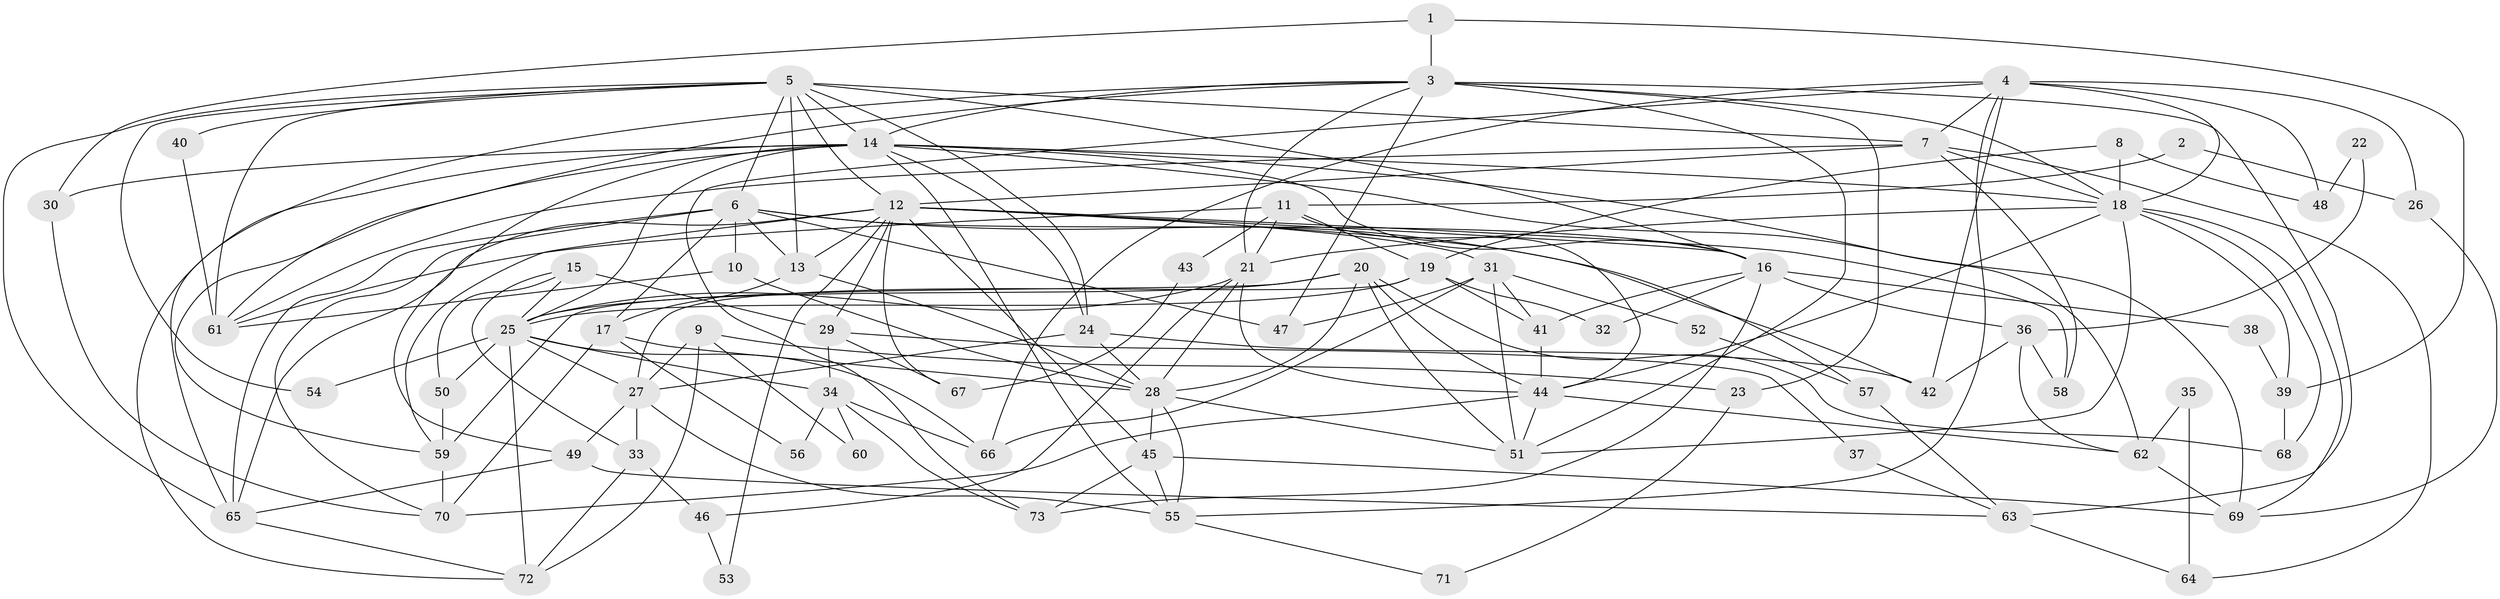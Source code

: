 // original degree distribution, {3: 0.21666666666666667, 2: 0.18333333333333332, 4: 0.23333333333333334, 7: 0.041666666666666664, 5: 0.20833333333333334, 6: 0.10833333333333334, 8: 0.008333333333333333}
// Generated by graph-tools (version 1.1) at 2025/51/03/04/25 22:51:24]
// undirected, 73 vertices, 178 edges
graph export_dot {
  node [color=gray90,style=filled];
  1;
  2;
  3;
  4;
  5;
  6;
  7;
  8;
  9;
  10;
  11;
  12;
  13;
  14;
  15;
  16;
  17;
  18;
  19;
  20;
  21;
  22;
  23;
  24;
  25;
  26;
  27;
  28;
  29;
  30;
  31;
  32;
  33;
  34;
  35;
  36;
  37;
  38;
  39;
  40;
  41;
  42;
  43;
  44;
  45;
  46;
  47;
  48;
  49;
  50;
  51;
  52;
  53;
  54;
  55;
  56;
  57;
  58;
  59;
  60;
  61;
  62;
  63;
  64;
  65;
  66;
  67;
  68;
  69;
  70;
  71;
  72;
  73;
  1 -- 3 [weight=1.0];
  1 -- 30 [weight=1.0];
  1 -- 39 [weight=1.0];
  2 -- 11 [weight=1.0];
  2 -- 26 [weight=1.0];
  3 -- 14 [weight=1.0];
  3 -- 18 [weight=2.0];
  3 -- 21 [weight=2.0];
  3 -- 23 [weight=1.0];
  3 -- 47 [weight=1.0];
  3 -- 51 [weight=1.0];
  3 -- 61 [weight=1.0];
  3 -- 63 [weight=1.0];
  3 -- 72 [weight=1.0];
  4 -- 7 [weight=1.0];
  4 -- 18 [weight=1.0];
  4 -- 26 [weight=1.0];
  4 -- 42 [weight=1.0];
  4 -- 48 [weight=1.0];
  4 -- 55 [weight=1.0];
  4 -- 66 [weight=1.0];
  4 -- 73 [weight=1.0];
  5 -- 6 [weight=1.0];
  5 -- 7 [weight=1.0];
  5 -- 12 [weight=1.0];
  5 -- 13 [weight=1.0];
  5 -- 14 [weight=1.0];
  5 -- 16 [weight=1.0];
  5 -- 24 [weight=1.0];
  5 -- 40 [weight=1.0];
  5 -- 54 [weight=1.0];
  5 -- 61 [weight=1.0];
  5 -- 65 [weight=1.0];
  6 -- 10 [weight=1.0];
  6 -- 13 [weight=1.0];
  6 -- 16 [weight=1.0];
  6 -- 17 [weight=1.0];
  6 -- 42 [weight=1.0];
  6 -- 47 [weight=1.0];
  6 -- 65 [weight=1.0];
  6 -- 70 [weight=1.0];
  7 -- 12 [weight=1.0];
  7 -- 18 [weight=1.0];
  7 -- 58 [weight=1.0];
  7 -- 61 [weight=1.0];
  7 -- 64 [weight=1.0];
  8 -- 18 [weight=2.0];
  8 -- 19 [weight=1.0];
  8 -- 48 [weight=1.0];
  9 -- 23 [weight=1.0];
  9 -- 27 [weight=1.0];
  9 -- 60 [weight=1.0];
  9 -- 72 [weight=1.0];
  10 -- 28 [weight=1.0];
  10 -- 61 [weight=1.0];
  11 -- 19 [weight=1.0];
  11 -- 21 [weight=1.0];
  11 -- 43 [weight=1.0];
  11 -- 44 [weight=1.0];
  11 -- 61 [weight=1.0];
  12 -- 13 [weight=1.0];
  12 -- 16 [weight=3.0];
  12 -- 29 [weight=1.0];
  12 -- 31 [weight=1.0];
  12 -- 45 [weight=1.0];
  12 -- 53 [weight=1.0];
  12 -- 57 [weight=1.0];
  12 -- 58 [weight=2.0];
  12 -- 59 [weight=1.0];
  12 -- 65 [weight=1.0];
  12 -- 67 [weight=1.0];
  13 -- 17 [weight=1.0];
  13 -- 28 [weight=1.0];
  14 -- 16 [weight=1.0];
  14 -- 18 [weight=2.0];
  14 -- 24 [weight=1.0];
  14 -- 25 [weight=1.0];
  14 -- 30 [weight=1.0];
  14 -- 49 [weight=1.0];
  14 -- 55 [weight=1.0];
  14 -- 59 [weight=1.0];
  14 -- 62 [weight=1.0];
  14 -- 65 [weight=1.0];
  14 -- 69 [weight=1.0];
  15 -- 25 [weight=1.0];
  15 -- 29 [weight=1.0];
  15 -- 33 [weight=1.0];
  15 -- 50 [weight=1.0];
  16 -- 32 [weight=2.0];
  16 -- 36 [weight=1.0];
  16 -- 38 [weight=1.0];
  16 -- 41 [weight=1.0];
  16 -- 73 [weight=1.0];
  17 -- 28 [weight=1.0];
  17 -- 56 [weight=1.0];
  17 -- 70 [weight=1.0];
  18 -- 21 [weight=1.0];
  18 -- 39 [weight=1.0];
  18 -- 44 [weight=1.0];
  18 -- 51 [weight=1.0];
  18 -- 68 [weight=1.0];
  18 -- 69 [weight=1.0];
  19 -- 25 [weight=1.0];
  19 -- 27 [weight=1.0];
  19 -- 32 [weight=1.0];
  19 -- 41 [weight=1.0];
  20 -- 25 [weight=2.0];
  20 -- 28 [weight=1.0];
  20 -- 44 [weight=1.0];
  20 -- 51 [weight=1.0];
  20 -- 59 [weight=2.0];
  20 -- 68 [weight=1.0];
  21 -- 25 [weight=1.0];
  21 -- 28 [weight=1.0];
  21 -- 44 [weight=1.0];
  21 -- 46 [weight=1.0];
  22 -- 36 [weight=1.0];
  22 -- 48 [weight=1.0];
  23 -- 71 [weight=1.0];
  24 -- 27 [weight=1.0];
  24 -- 28 [weight=1.0];
  24 -- 42 [weight=1.0];
  25 -- 27 [weight=1.0];
  25 -- 34 [weight=1.0];
  25 -- 50 [weight=1.0];
  25 -- 54 [weight=1.0];
  25 -- 66 [weight=1.0];
  25 -- 72 [weight=1.0];
  26 -- 69 [weight=1.0];
  27 -- 33 [weight=1.0];
  27 -- 49 [weight=1.0];
  27 -- 55 [weight=1.0];
  28 -- 45 [weight=1.0];
  28 -- 51 [weight=1.0];
  28 -- 55 [weight=1.0];
  29 -- 34 [weight=1.0];
  29 -- 37 [weight=1.0];
  29 -- 67 [weight=1.0];
  30 -- 70 [weight=1.0];
  31 -- 41 [weight=1.0];
  31 -- 47 [weight=1.0];
  31 -- 51 [weight=1.0];
  31 -- 52 [weight=1.0];
  31 -- 66 [weight=1.0];
  33 -- 46 [weight=1.0];
  33 -- 72 [weight=1.0];
  34 -- 56 [weight=1.0];
  34 -- 60 [weight=1.0];
  34 -- 66 [weight=1.0];
  34 -- 73 [weight=1.0];
  35 -- 62 [weight=1.0];
  35 -- 64 [weight=1.0];
  36 -- 42 [weight=1.0];
  36 -- 58 [weight=1.0];
  36 -- 62 [weight=1.0];
  37 -- 63 [weight=1.0];
  38 -- 39 [weight=1.0];
  39 -- 68 [weight=1.0];
  40 -- 61 [weight=1.0];
  41 -- 44 [weight=1.0];
  43 -- 67 [weight=1.0];
  44 -- 51 [weight=1.0];
  44 -- 62 [weight=1.0];
  44 -- 70 [weight=1.0];
  45 -- 55 [weight=1.0];
  45 -- 69 [weight=1.0];
  45 -- 73 [weight=1.0];
  46 -- 53 [weight=1.0];
  49 -- 63 [weight=1.0];
  49 -- 65 [weight=1.0];
  50 -- 59 [weight=1.0];
  52 -- 57 [weight=1.0];
  55 -- 71 [weight=1.0];
  57 -- 63 [weight=1.0];
  59 -- 70 [weight=1.0];
  62 -- 69 [weight=1.0];
  63 -- 64 [weight=1.0];
  65 -- 72 [weight=1.0];
}
